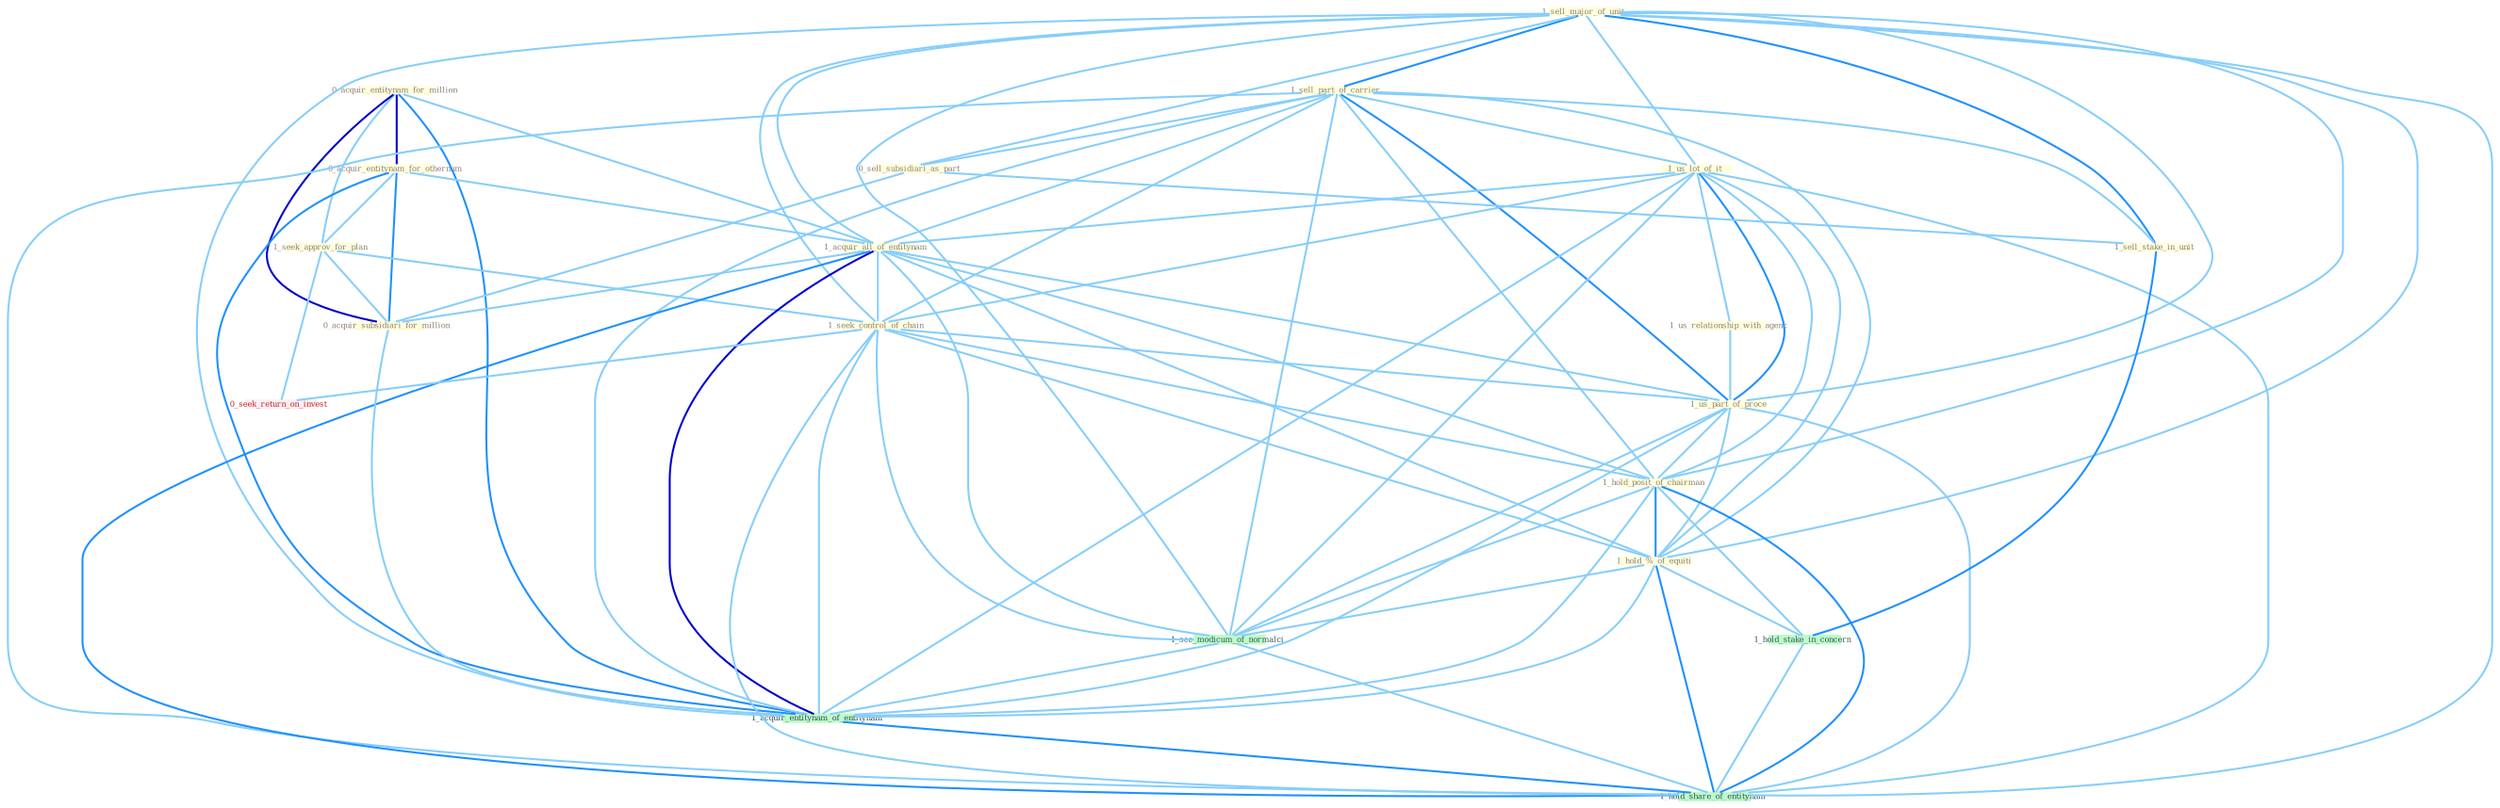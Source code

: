 Graph G{ 
    node
    [shape=polygon,style=filled,width=.5,height=.06,color="#BDFCC9",fixedsize=true,fontsize=4,
    fontcolor="#2f4f4f"];
    {node
    [color="#ffffe0", fontcolor="#8b7d6b"] "0_acquir_entitynam_for_million " "1_sell_major_of_unit " "1_sell_part_of_carrier " "0_acquir_entitynam_for_othernum " "1_us_lot_of_it " "0_sell_subsidiari_as_part " "1_seek_approv_for_plan " "1_acquir_all_of_entitynam " "1_seek_control_of_chain " "1_us_relationship_with_agenc " "1_us_part_of_proce " "1_hold_posit_of_chairman " "0_acquir_subsidiari_for_million " "1_sell_stake_in_unit " "1_hold_%_of_equiti "}
{node [color="#fff0f5", fontcolor="#b22222"] "0_seek_return_on_invest "}
edge [color="#B0E2FF"];

	"0_acquir_entitynam_for_million " -- "0_acquir_entitynam_for_othernum " [w="3", color="#0000cd" , len=0.6];
	"0_acquir_entitynam_for_million " -- "1_seek_approv_for_plan " [w="1", color="#87cefa" ];
	"0_acquir_entitynam_for_million " -- "1_acquir_all_of_entitynam " [w="1", color="#87cefa" ];
	"0_acquir_entitynam_for_million " -- "0_acquir_subsidiari_for_million " [w="3", color="#0000cd" , len=0.6];
	"0_acquir_entitynam_for_million " -- "1_acquir_entitynam_of_entitynam " [w="2", color="#1e90ff" , len=0.8];
	"1_sell_major_of_unit " -- "1_sell_part_of_carrier " [w="2", color="#1e90ff" , len=0.8];
	"1_sell_major_of_unit " -- "1_us_lot_of_it " [w="1", color="#87cefa" ];
	"1_sell_major_of_unit " -- "0_sell_subsidiari_as_part " [w="1", color="#87cefa" ];
	"1_sell_major_of_unit " -- "1_acquir_all_of_entitynam " [w="1", color="#87cefa" ];
	"1_sell_major_of_unit " -- "1_seek_control_of_chain " [w="1", color="#87cefa" ];
	"1_sell_major_of_unit " -- "1_us_part_of_proce " [w="1", color="#87cefa" ];
	"1_sell_major_of_unit " -- "1_hold_posit_of_chairman " [w="1", color="#87cefa" ];
	"1_sell_major_of_unit " -- "1_sell_stake_in_unit " [w="2", color="#1e90ff" , len=0.8];
	"1_sell_major_of_unit " -- "1_hold_%_of_equiti " [w="1", color="#87cefa" ];
	"1_sell_major_of_unit " -- "1_see_modicum_of_normalci " [w="1", color="#87cefa" ];
	"1_sell_major_of_unit " -- "1_acquir_entitynam_of_entitynam " [w="1", color="#87cefa" ];
	"1_sell_major_of_unit " -- "1_hold_share_of_entitynam " [w="1", color="#87cefa" ];
	"1_sell_part_of_carrier " -- "1_us_lot_of_it " [w="1", color="#87cefa" ];
	"1_sell_part_of_carrier " -- "0_sell_subsidiari_as_part " [w="1", color="#87cefa" ];
	"1_sell_part_of_carrier " -- "1_acquir_all_of_entitynam " [w="1", color="#87cefa" ];
	"1_sell_part_of_carrier " -- "1_seek_control_of_chain " [w="1", color="#87cefa" ];
	"1_sell_part_of_carrier " -- "1_us_part_of_proce " [w="2", color="#1e90ff" , len=0.8];
	"1_sell_part_of_carrier " -- "1_hold_posit_of_chairman " [w="1", color="#87cefa" ];
	"1_sell_part_of_carrier " -- "1_sell_stake_in_unit " [w="1", color="#87cefa" ];
	"1_sell_part_of_carrier " -- "1_hold_%_of_equiti " [w="1", color="#87cefa" ];
	"1_sell_part_of_carrier " -- "1_see_modicum_of_normalci " [w="1", color="#87cefa" ];
	"1_sell_part_of_carrier " -- "1_acquir_entitynam_of_entitynam " [w="1", color="#87cefa" ];
	"1_sell_part_of_carrier " -- "1_hold_share_of_entitynam " [w="1", color="#87cefa" ];
	"0_acquir_entitynam_for_othernum " -- "1_seek_approv_for_plan " [w="1", color="#87cefa" ];
	"0_acquir_entitynam_for_othernum " -- "1_acquir_all_of_entitynam " [w="1", color="#87cefa" ];
	"0_acquir_entitynam_for_othernum " -- "0_acquir_subsidiari_for_million " [w="2", color="#1e90ff" , len=0.8];
	"0_acquir_entitynam_for_othernum " -- "1_acquir_entitynam_of_entitynam " [w="2", color="#1e90ff" , len=0.8];
	"1_us_lot_of_it " -- "1_acquir_all_of_entitynam " [w="1", color="#87cefa" ];
	"1_us_lot_of_it " -- "1_seek_control_of_chain " [w="1", color="#87cefa" ];
	"1_us_lot_of_it " -- "1_us_relationship_with_agenc " [w="1", color="#87cefa" ];
	"1_us_lot_of_it " -- "1_us_part_of_proce " [w="2", color="#1e90ff" , len=0.8];
	"1_us_lot_of_it " -- "1_hold_posit_of_chairman " [w="1", color="#87cefa" ];
	"1_us_lot_of_it " -- "1_hold_%_of_equiti " [w="1", color="#87cefa" ];
	"1_us_lot_of_it " -- "1_see_modicum_of_normalci " [w="1", color="#87cefa" ];
	"1_us_lot_of_it " -- "1_acquir_entitynam_of_entitynam " [w="1", color="#87cefa" ];
	"1_us_lot_of_it " -- "1_hold_share_of_entitynam " [w="1", color="#87cefa" ];
	"0_sell_subsidiari_as_part " -- "0_acquir_subsidiari_for_million " [w="1", color="#87cefa" ];
	"0_sell_subsidiari_as_part " -- "1_sell_stake_in_unit " [w="1", color="#87cefa" ];
	"1_seek_approv_for_plan " -- "1_seek_control_of_chain " [w="1", color="#87cefa" ];
	"1_seek_approv_for_plan " -- "0_acquir_subsidiari_for_million " [w="1", color="#87cefa" ];
	"1_seek_approv_for_plan " -- "0_seek_return_on_invest " [w="1", color="#87cefa" ];
	"1_acquir_all_of_entitynam " -- "1_seek_control_of_chain " [w="1", color="#87cefa" ];
	"1_acquir_all_of_entitynam " -- "1_us_part_of_proce " [w="1", color="#87cefa" ];
	"1_acquir_all_of_entitynam " -- "1_hold_posit_of_chairman " [w="1", color="#87cefa" ];
	"1_acquir_all_of_entitynam " -- "0_acquir_subsidiari_for_million " [w="1", color="#87cefa" ];
	"1_acquir_all_of_entitynam " -- "1_hold_%_of_equiti " [w="1", color="#87cefa" ];
	"1_acquir_all_of_entitynam " -- "1_see_modicum_of_normalci " [w="1", color="#87cefa" ];
	"1_acquir_all_of_entitynam " -- "1_acquir_entitynam_of_entitynam " [w="3", color="#0000cd" , len=0.6];
	"1_acquir_all_of_entitynam " -- "1_hold_share_of_entitynam " [w="2", color="#1e90ff" , len=0.8];
	"1_seek_control_of_chain " -- "1_us_part_of_proce " [w="1", color="#87cefa" ];
	"1_seek_control_of_chain " -- "1_hold_posit_of_chairman " [w="1", color="#87cefa" ];
	"1_seek_control_of_chain " -- "1_hold_%_of_equiti " [w="1", color="#87cefa" ];
	"1_seek_control_of_chain " -- "0_seek_return_on_invest " [w="1", color="#87cefa" ];
	"1_seek_control_of_chain " -- "1_see_modicum_of_normalci " [w="1", color="#87cefa" ];
	"1_seek_control_of_chain " -- "1_acquir_entitynam_of_entitynam " [w="1", color="#87cefa" ];
	"1_seek_control_of_chain " -- "1_hold_share_of_entitynam " [w="1", color="#87cefa" ];
	"1_us_relationship_with_agenc " -- "1_us_part_of_proce " [w="1", color="#87cefa" ];
	"1_us_part_of_proce " -- "1_hold_posit_of_chairman " [w="1", color="#87cefa" ];
	"1_us_part_of_proce " -- "1_hold_%_of_equiti " [w="1", color="#87cefa" ];
	"1_us_part_of_proce " -- "1_see_modicum_of_normalci " [w="1", color="#87cefa" ];
	"1_us_part_of_proce " -- "1_acquir_entitynam_of_entitynam " [w="1", color="#87cefa" ];
	"1_us_part_of_proce " -- "1_hold_share_of_entitynam " [w="1", color="#87cefa" ];
	"1_hold_posit_of_chairman " -- "1_hold_%_of_equiti " [w="2", color="#1e90ff" , len=0.8];
	"1_hold_posit_of_chairman " -- "1_hold_stake_in_concern " [w="1", color="#87cefa" ];
	"1_hold_posit_of_chairman " -- "1_see_modicum_of_normalci " [w="1", color="#87cefa" ];
	"1_hold_posit_of_chairman " -- "1_acquir_entitynam_of_entitynam " [w="1", color="#87cefa" ];
	"1_hold_posit_of_chairman " -- "1_hold_share_of_entitynam " [w="2", color="#1e90ff" , len=0.8];
	"0_acquir_subsidiari_for_million " -- "1_acquir_entitynam_of_entitynam " [w="1", color="#87cefa" ];
	"1_sell_stake_in_unit " -- "1_hold_stake_in_concern " [w="2", color="#1e90ff" , len=0.8];
	"1_hold_%_of_equiti " -- "1_hold_stake_in_concern " [w="1", color="#87cefa" ];
	"1_hold_%_of_equiti " -- "1_see_modicum_of_normalci " [w="1", color="#87cefa" ];
	"1_hold_%_of_equiti " -- "1_acquir_entitynam_of_entitynam " [w="1", color="#87cefa" ];
	"1_hold_%_of_equiti " -- "1_hold_share_of_entitynam " [w="2", color="#1e90ff" , len=0.8];
	"1_hold_stake_in_concern " -- "1_hold_share_of_entitynam " [w="1", color="#87cefa" ];
	"1_see_modicum_of_normalci " -- "1_acquir_entitynam_of_entitynam " [w="1", color="#87cefa" ];
	"1_see_modicum_of_normalci " -- "1_hold_share_of_entitynam " [w="1", color="#87cefa" ];
	"1_acquir_entitynam_of_entitynam " -- "1_hold_share_of_entitynam " [w="2", color="#1e90ff" , len=0.8];
}